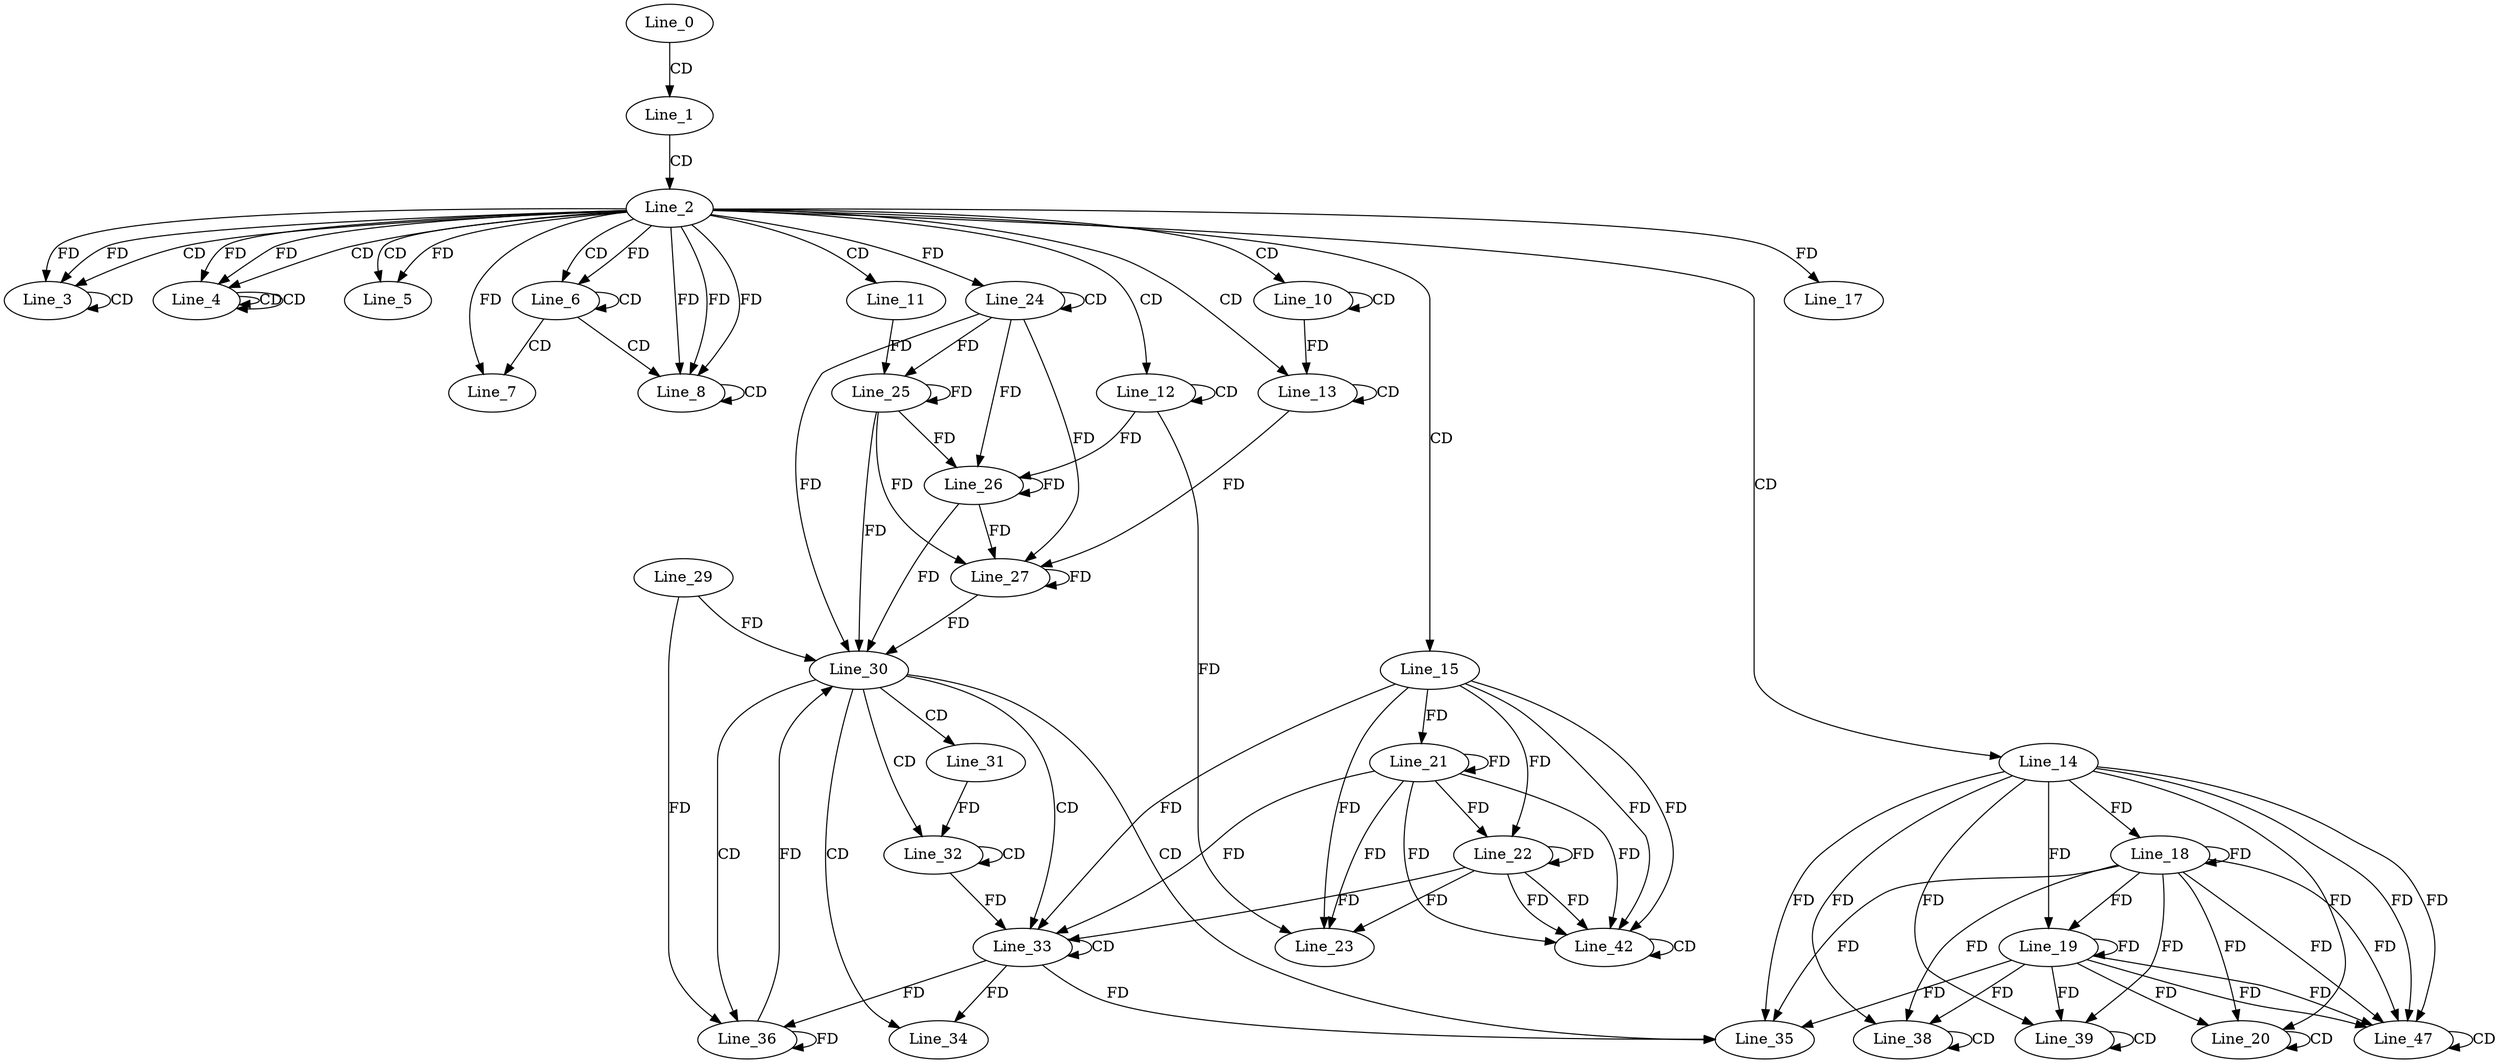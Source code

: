 digraph G {
  Line_0;
  Line_1;
  Line_2;
  Line_3;
  Line_3;
  Line_3;
  Line_3;
  Line_4;
  Line_4;
  Line_4;
  Line_4;
  Line_4;
  Line_5;
  Line_5;
  Line_6;
  Line_6;
  Line_7;
  Line_8;
  Line_8;
  Line_8;
  Line_10;
  Line_10;
  Line_11;
  Line_12;
  Line_12;
  Line_13;
  Line_13;
  Line_14;
  Line_15;
  Line_17;
  Line_18;
  Line_19;
  Line_20;
  Line_20;
  Line_21;
  Line_22;
  Line_23;
  Line_24;
  Line_24;
  Line_25;
  Line_26;
  Line_27;
  Line_29;
  Line_30;
  Line_31;
  Line_32;
  Line_32;
  Line_33;
  Line_33;
  Line_34;
  Line_35;
  Line_36;
  Line_38;
  Line_38;
  Line_39;
  Line_39;
  Line_42;
  Line_42;
  Line_47;
  Line_47;
  Line_0 -> Line_1 [ label="CD" ];
  Line_1 -> Line_2 [ label="CD" ];
  Line_2 -> Line_3 [ label="CD" ];
  Line_3 -> Line_3 [ label="CD" ];
  Line_2 -> Line_3 [ label="FD" ];
  Line_2 -> Line_3 [ label="FD" ];
  Line_2 -> Line_4 [ label="CD" ];
  Line_4 -> Line_4 [ label="CD" ];
  Line_4 -> Line_4 [ label="CD" ];
  Line_2 -> Line_4 [ label="FD" ];
  Line_2 -> Line_4 [ label="FD" ];
  Line_2 -> Line_5 [ label="CD" ];
  Line_2 -> Line_5 [ label="FD" ];
  Line_2 -> Line_6 [ label="CD" ];
  Line_6 -> Line_6 [ label="CD" ];
  Line_2 -> Line_6 [ label="FD" ];
  Line_6 -> Line_7 [ label="CD" ];
  Line_2 -> Line_7 [ label="FD" ];
  Line_6 -> Line_8 [ label="CD" ];
  Line_2 -> Line_8 [ label="FD" ];
  Line_8 -> Line_8 [ label="CD" ];
  Line_2 -> Line_8 [ label="FD" ];
  Line_2 -> Line_8 [ label="FD" ];
  Line_2 -> Line_10 [ label="CD" ];
  Line_10 -> Line_10 [ label="CD" ];
  Line_2 -> Line_11 [ label="CD" ];
  Line_2 -> Line_12 [ label="CD" ];
  Line_12 -> Line_12 [ label="CD" ];
  Line_2 -> Line_13 [ label="CD" ];
  Line_13 -> Line_13 [ label="CD" ];
  Line_10 -> Line_13 [ label="FD" ];
  Line_2 -> Line_14 [ label="CD" ];
  Line_2 -> Line_15 [ label="CD" ];
  Line_2 -> Line_17 [ label="FD" ];
  Line_14 -> Line_18 [ label="FD" ];
  Line_18 -> Line_18 [ label="FD" ];
  Line_14 -> Line_19 [ label="FD" ];
  Line_18 -> Line_19 [ label="FD" ];
  Line_19 -> Line_19 [ label="FD" ];
  Line_20 -> Line_20 [ label="CD" ];
  Line_14 -> Line_20 [ label="FD" ];
  Line_18 -> Line_20 [ label="FD" ];
  Line_19 -> Line_20 [ label="FD" ];
  Line_15 -> Line_21 [ label="FD" ];
  Line_21 -> Line_21 [ label="FD" ];
  Line_15 -> Line_22 [ label="FD" ];
  Line_21 -> Line_22 [ label="FD" ];
  Line_22 -> Line_22 [ label="FD" ];
  Line_15 -> Line_23 [ label="FD" ];
  Line_21 -> Line_23 [ label="FD" ];
  Line_22 -> Line_23 [ label="FD" ];
  Line_12 -> Line_23 [ label="FD" ];
  Line_24 -> Line_24 [ label="CD" ];
  Line_2 -> Line_24 [ label="FD" ];
  Line_24 -> Line_25 [ label="FD" ];
  Line_25 -> Line_25 [ label="FD" ];
  Line_11 -> Line_25 [ label="FD" ];
  Line_24 -> Line_26 [ label="FD" ];
  Line_25 -> Line_26 [ label="FD" ];
  Line_26 -> Line_26 [ label="FD" ];
  Line_12 -> Line_26 [ label="FD" ];
  Line_24 -> Line_27 [ label="FD" ];
  Line_25 -> Line_27 [ label="FD" ];
  Line_26 -> Line_27 [ label="FD" ];
  Line_27 -> Line_27 [ label="FD" ];
  Line_13 -> Line_27 [ label="FD" ];
  Line_29 -> Line_30 [ label="FD" ];
  Line_24 -> Line_30 [ label="FD" ];
  Line_25 -> Line_30 [ label="FD" ];
  Line_26 -> Line_30 [ label="FD" ];
  Line_27 -> Line_30 [ label="FD" ];
  Line_30 -> Line_31 [ label="CD" ];
  Line_30 -> Line_32 [ label="CD" ];
  Line_32 -> Line_32 [ label="CD" ];
  Line_31 -> Line_32 [ label="FD" ];
  Line_30 -> Line_33 [ label="CD" ];
  Line_33 -> Line_33 [ label="CD" ];
  Line_15 -> Line_33 [ label="FD" ];
  Line_21 -> Line_33 [ label="FD" ];
  Line_22 -> Line_33 [ label="FD" ];
  Line_32 -> Line_33 [ label="FD" ];
  Line_30 -> Line_34 [ label="CD" ];
  Line_33 -> Line_34 [ label="FD" ];
  Line_30 -> Line_35 [ label="CD" ];
  Line_14 -> Line_35 [ label="FD" ];
  Line_18 -> Line_35 [ label="FD" ];
  Line_19 -> Line_35 [ label="FD" ];
  Line_33 -> Line_35 [ label="FD" ];
  Line_30 -> Line_36 [ label="CD" ];
  Line_36 -> Line_36 [ label="FD" ];
  Line_29 -> Line_36 [ label="FD" ];
  Line_33 -> Line_36 [ label="FD" ];
  Line_38 -> Line_38 [ label="CD" ];
  Line_14 -> Line_38 [ label="FD" ];
  Line_18 -> Line_38 [ label="FD" ];
  Line_19 -> Line_38 [ label="FD" ];
  Line_39 -> Line_39 [ label="CD" ];
  Line_14 -> Line_39 [ label="FD" ];
  Line_18 -> Line_39 [ label="FD" ];
  Line_19 -> Line_39 [ label="FD" ];
  Line_15 -> Line_42 [ label="FD" ];
  Line_21 -> Line_42 [ label="FD" ];
  Line_22 -> Line_42 [ label="FD" ];
  Line_42 -> Line_42 [ label="CD" ];
  Line_15 -> Line_42 [ label="FD" ];
  Line_21 -> Line_42 [ label="FD" ];
  Line_22 -> Line_42 [ label="FD" ];
  Line_14 -> Line_47 [ label="FD" ];
  Line_18 -> Line_47 [ label="FD" ];
  Line_19 -> Line_47 [ label="FD" ];
  Line_47 -> Line_47 [ label="CD" ];
  Line_14 -> Line_47 [ label="FD" ];
  Line_18 -> Line_47 [ label="FD" ];
  Line_19 -> Line_47 [ label="FD" ];
  Line_36 -> Line_30 [ label="FD" ];
}
